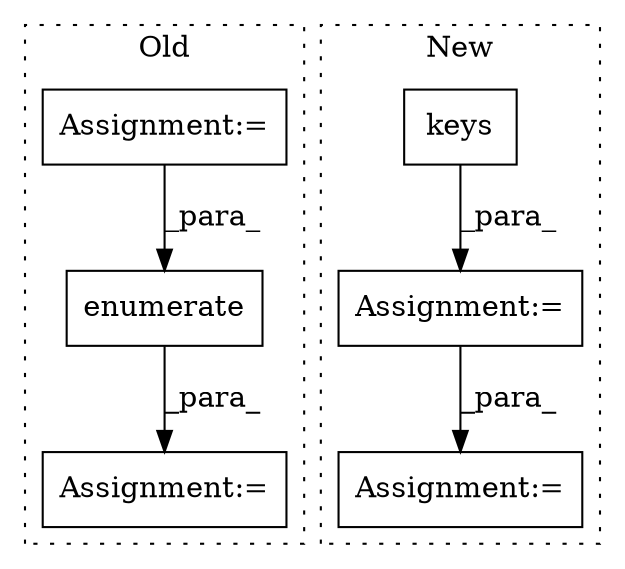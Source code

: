 digraph G {
subgraph cluster0 {
1 [label="enumerate" a="32" s="4016,4031" l="10,1" shape="box"];
4 [label="Assignment:=" a="7" s="3860" l="1" shape="box"];
6 [label="Assignment:=" a="7" s="3937,4032" l="69,2" shape="box"];
label = "Old";
style="dotted";
}
subgraph cluster1 {
2 [label="keys" a="32" s="4066" l="6" shape="box"];
3 [label="Assignment:=" a="7" s="4039" l="1" shape="box"];
5 [label="Assignment:=" a="7" s="4440" l="1" shape="box"];
label = "New";
style="dotted";
}
1 -> 6 [label="_para_"];
2 -> 3 [label="_para_"];
3 -> 5 [label="_para_"];
4 -> 1 [label="_para_"];
}